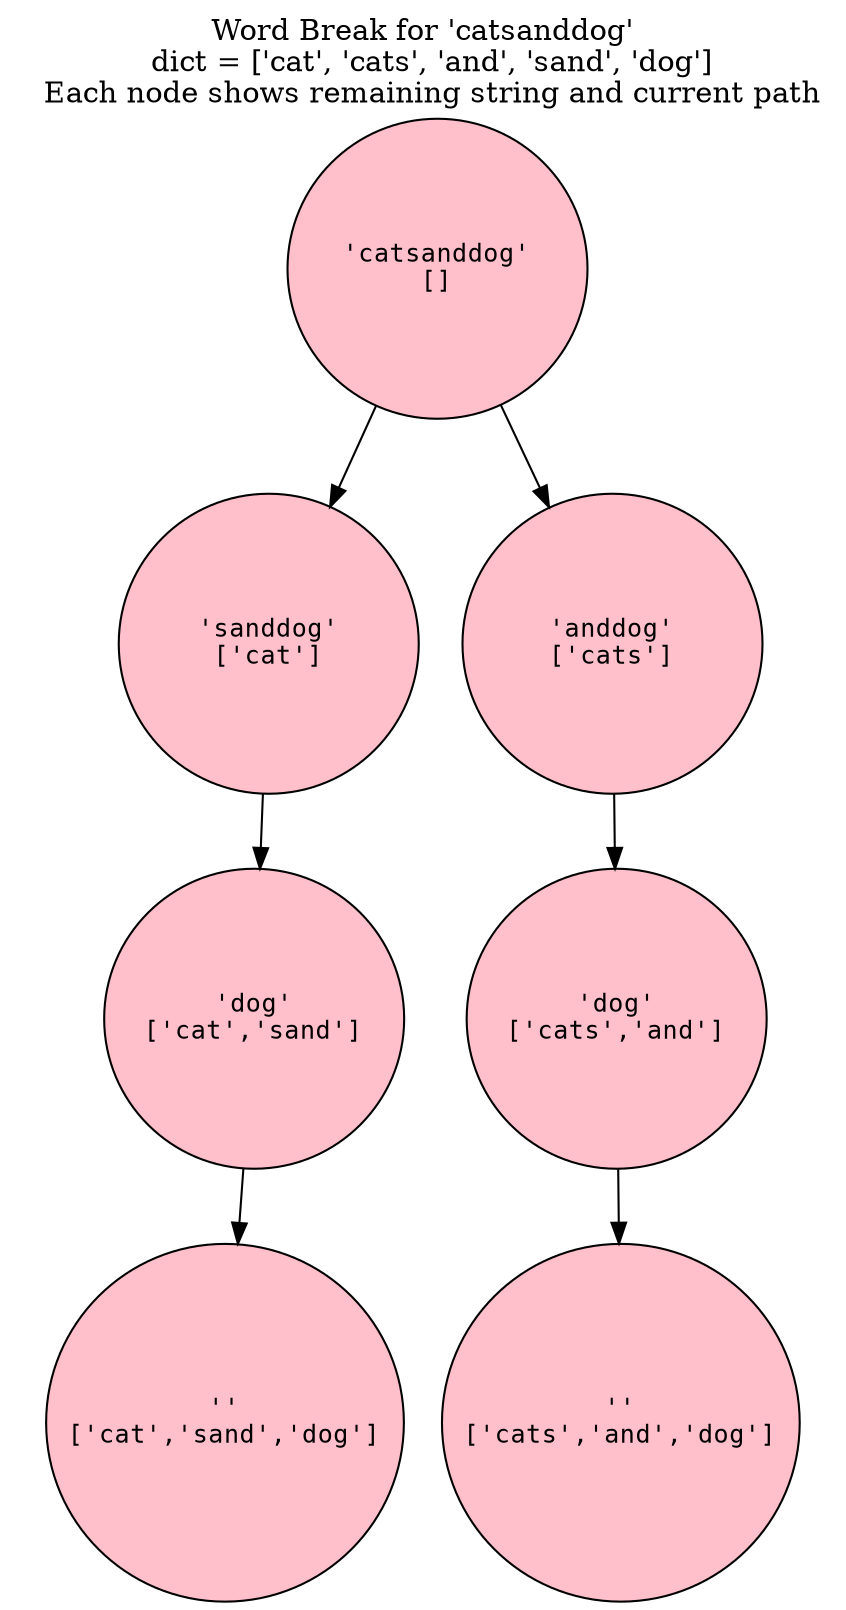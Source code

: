 digraph WordBreakCatsAndDog {
  node [shape=circle, style=filled, fontname="Consolas",fillcolor=pink, fontcolor=black, fontsize=12, width=2.0, height=1.0];
  edge [len=1.0, penwidth=1.0, arrowsize=1.0];
  rankdir=TB;

  label="Word Break for 'catsanddog'
  dict = ['cat', 'cats', 'and', 'sand', 'dog']
  Each node shows remaining string and current path";
  labelloc=t;

  root [label="'catsanddog'\n[]"];

  cat [label="'sanddog'\n['cat']"];
  cats [label="'anddog'\n['cats']"];

  cat_sand [label="'dog'\n['cat','sand']"];
  cats_and [label="'dog'\n['cats','and']"];

  cat_sand_dog [label="''\n['cat','sand','dog']"];
  cats_and_dog [label="''\n['cats','and','dog']"];

  root -> {cat, cats};
  cat -> {cat_sand};
  cats -> {cats_and};
  cat_sand -> {cat_sand_dog};
  cats_and -> {cats_and_dog};
}

digraph WordBreakPineApple {
  node [shape=circle, style=filled, fontname="Consolas",fillcolor=pink, fontcolor=black, fontsize=12, width=2.0, height=1.0];
  edge [len=1.0, penwidth=1.0, arrowsize=1.0];
  rankdir=TB;

  label="Word Break for 'pineapplepenapple'
  dict = ['apple', 'pen', 'applepen', 'pine', 'pineapple']
  Shows first few levels of the tree";
  labelloc=t;

  root [label="'pineapplepenapple'\n\n[]"];

  pine [label="'applepenapple'\n\n['pine']"];
  pineapple [label="'penapple'\n\n['pineapple']"];

  pine_apple [label="'penapple'\n\n['pine','apple']"];
  pine_applepen [label="'apple'\n\n['pine','applepen']"];
  pineapple_pen [label="'apple'\n\n['pineapple','pen']"];

  pine_apple_pen [label="'apple'\n\n['pine','apple',\n'pen']"];
  pine_applepen_apple [label="''\n\n['pine','applepen',\n'apple']"];
  pineapple_pen_apple [label="''\n\n['pineapple','pen',\n'apple']"];

  pine_apple_pen_apple [label="''\n\n['pine','apple',\n'pen','apple']"];

  root -> {pine, pineapple};
  pine -> {pine_apple, pine_applepen};
  pineapple -> {pineapple_pen};
  pine_apple -> {pine_apple_pen};
  pine_applepen -> {pine_applepen_apple};
  pineapple_pen -> {pineapple_pen_apple};
  pine_apple_pen -> {pine_apple_pen_apple};
}
